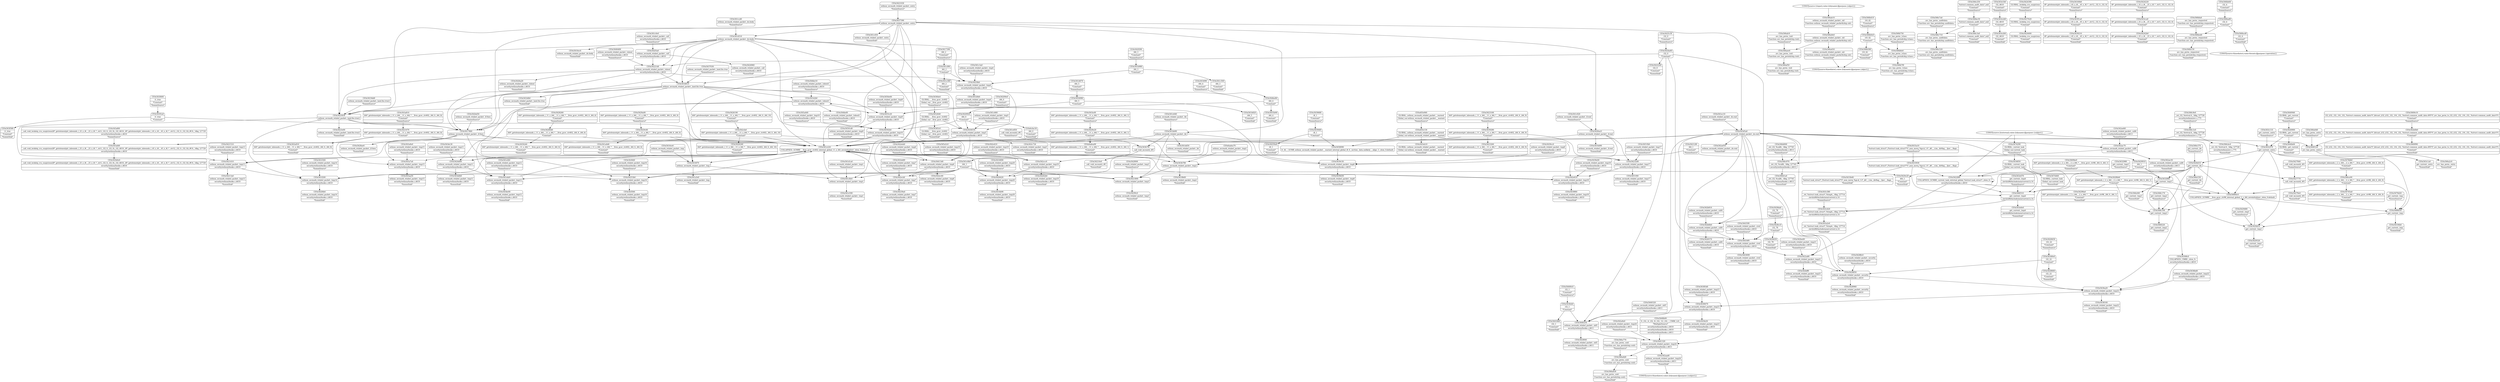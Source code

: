 digraph {
	CE0x563a910 [shape=record,shape=Mrecord,label="{CE0x563a910|i64*_getelementptr_inbounds_(_11_x_i64_,_11_x_i64_*___llvm_gcov_ctr402,_i64_0,_i64_8)|*Constant*|*SummSink*}"]
	CE0x561d510 [shape=record,shape=Mrecord,label="{CE0x561d510|selinux_secmark_relabel_packet:_do.body}"]
	CE0x56298a0 [shape=record,shape=Mrecord,label="{CE0x56298a0|i64*_getelementptr_inbounds_(_2_x_i64_,_2_x_i64_*___llvm_gcov_ctr98,_i64_0,_i64_1)|*Constant*|*SummSink*}"]
	CE0x5632880 [shape=record,shape=Mrecord,label="{CE0x5632880|get_current:_tmp3}"]
	CE0x5624d00 [shape=record,shape=Mrecord,label="{CE0x5624d00|selinux_secmark_relabel_packet:_tmp11|security/selinux/hooks.c,4610}"]
	CE0x566aee0 [shape=record,shape=Mrecord,label="{CE0x566aee0|avc_has_perm:_tsid|Function::avc_has_perm&Arg::tsid::}"]
	CE0x5616d90 [shape=record,shape=Mrecord,label="{CE0x5616d90|selinux_secmark_relabel_packet:_if.end|*SummSink*}"]
	CE0x566c7a0 [shape=record,shape=Mrecord,label="{CE0x566c7a0|avc_has_perm:_auditdata|Function::avc_has_perm&Arg::auditdata::|*SummSource*}"]
	CE0x566a0d0 [shape=record,shape=Mrecord,label="{CE0x566a0d0|avc_has_perm:_entry|*SummSource*}"]
	"CONST[source:1(input),value:2(dynamic)][purpose:{object}]"
	CE0x5621030 [shape=record,shape=Mrecord,label="{CE0x5621030|selinux_secmark_relabel_packet:_entry|*SummSource*}"]
	CE0x561b820 [shape=record,shape=Mrecord,label="{CE0x561b820|i64_5|*Constant*|*SummSink*}"]
	CE0x563e2d0 [shape=record,shape=Mrecord,label="{CE0x563e2d0|i32_4610|*Constant*}"]
	CE0x563b7f0 [shape=record,shape=Mrecord,label="{CE0x563b7f0|_call_void_mcount()_#3}"]
	CE0x5639cc0 [shape=record,shape=Mrecord,label="{CE0x5639cc0|selinux_secmark_relabel_packet:_tmp8|security/selinux/hooks.c,4610|*SummSource*}"]
	CE0x5669be0 [shape=record,shape=Mrecord,label="{CE0x5669be0|i64*_getelementptr_inbounds_(_2_x_i64_,_2_x_i64_*___llvm_gcov_ctr98,_i64_0,_i64_1)|*Constant*|*SummSource*}"]
	CE0x5634850 [shape=record,shape=Mrecord,label="{CE0x5634850|GLOBAL:_current_task|Global_var:current_task}"]
	CE0x5637030 [shape=record,shape=Mrecord,label="{CE0x5637030|selinux_secmark_relabel_packet:_land.lhs.true|*SummSource*}"]
	CE0x561b2b0 [shape=record,shape=Mrecord,label="{CE0x561b2b0|selinux_secmark_relabel_packet:_tobool1|security/selinux/hooks.c,4610}"]
	CE0x5639d30 [shape=record,shape=Mrecord,label="{CE0x5639d30|selinux_secmark_relabel_packet:_tmp8|security/selinux/hooks.c,4610|*SummSink*}"]
	CE0x562f4b0 [shape=record,shape=Mrecord,label="{CE0x562f4b0|selinux_secmark_relabel_packet:_tmp14|security/selinux/hooks.c,4610|*SummSink*}"]
	CE0x5628850 [shape=record,shape=Mrecord,label="{CE0x5628850|selinux_secmark_relabel_packet:_security|security/selinux/hooks.c,4610}"]
	CE0x562ad40 [shape=record,shape=Mrecord,label="{CE0x562ad40|selinux_secmark_relabel_packet:_call6|security/selinux/hooks.c,4613|*SummSource*}"]
	CE0x562b0b0 [shape=record,shape=Mrecord,label="{CE0x562b0b0|i32_(i32,_i32,_i16,_i32,_%struct.common_audit_data*)*_bitcast_(i32_(i32,_i32,_i16,_i32,_%struct.common_audit_data.495*)*_avc_has_perm_to_i32_(i32,_i32,_i16,_i32,_%struct.common_audit_data*)*)|*Constant*}"]
	CE0x56213a0 [shape=record,shape=Mrecord,label="{CE0x56213a0|selinux_secmark_relabel_packet:_tmp13|security/selinux/hooks.c,4610|*SummSink*}"]
	CE0x563aa50 [shape=record,shape=Mrecord,label="{CE0x563aa50|selinux_secmark_relabel_packet:_tmp15|security/selinux/hooks.c,4610|*SummSink*}"]
	CE0x563e670 [shape=record,shape=Mrecord,label="{CE0x563e670|get_current:_tmp4|./arch/x86/include/asm/current.h,14|*SummSource*}"]
	CE0x56365c0 [shape=record,shape=Mrecord,label="{CE0x56365c0|GLOBAL:___llvm_gcov_ctr402|Global_var:__llvm_gcov_ctr402|*SummSink*}"]
	CE0x5616ec0 [shape=record,shape=Mrecord,label="{CE0x5616ec0|selinux_secmark_relabel_packet:_do.body|*SummSink*}"]
	CE0x5655c20 [shape=record,shape=Mrecord,label="{CE0x5655c20|selinux_secmark_relabel_packet:_tmp9|security/selinux/hooks.c,4610}"]
	CE0x5633930 [shape=record,shape=Mrecord,label="{CE0x5633930|%struct.task_struct*_(%struct.task_struct**)*_asm_movq_%gs:$_1:P_,$0_,_r,im,_dirflag_,_fpsr_,_flags_}"]
	CE0x5628ae0 [shape=record,shape=Mrecord,label="{CE0x5628ae0|selinux_secmark_relabel_packet:_if.then|*SummSink*}"]
	CE0x562f290 [shape=record,shape=Mrecord,label="{CE0x562f290|i64_3|*Constant*|*SummSource*}"]
	CE0x5629910 [shape=record,shape=Mrecord,label="{CE0x5629910|i64_1|*Constant*}"]
	CE0x5637620 [shape=record,shape=Mrecord,label="{CE0x5637620|GLOBAL:_lockdep_rcu_suspicious|*Constant*}"]
	CE0x562be60 [shape=record,shape=Mrecord,label="{CE0x562be60|selinux_secmark_relabel_packet:_tmp21|security/selinux/hooks.c,4610|*SummSource*}"]
	CE0x561c8e0 [shape=record,shape=Mrecord,label="{CE0x561c8e0|selinux_secmark_relabel_packet:_tmp1}"]
	CE0x5624400 [shape=record,shape=Mrecord,label="{CE0x5624400|GLOBAL:_lockdep_rcu_suspicious|*Constant*|*SummSink*}"]
	CE0x5616f70 [shape=record,shape=Mrecord,label="{CE0x5616f70|selinux_secmark_relabel_packet:_tmp}"]
	CE0x56391a0 [shape=record,shape=Mrecord,label="{CE0x56391a0|i8*_getelementptr_inbounds_(_45_x_i8_,_45_x_i8_*_.str12,_i32_0,_i32_0)|*Constant*}"]
	CE0x56278e0 [shape=record,shape=Mrecord,label="{CE0x56278e0|_call_void_mcount()_#3|*SummSink*}"]
	CE0x566b7f0 [shape=record,shape=Mrecord,label="{CE0x566b7f0|avc_has_perm:_tclass|Function::avc_has_perm&Arg::tclass::|*SummSink*}"]
	CE0x566f220 [shape=record,shape=Mrecord,label="{CE0x566f220|get_current:_tmp2|*SummSink*}"]
	CE0x561c660 [shape=record,shape=Mrecord,label="{CE0x561c660|selinux_secmark_relabel_packet:_tmp5|security/selinux/hooks.c,4610|*SummSource*}"]
	CE0x56239a0 [shape=record,shape=Mrecord,label="{CE0x56239a0|selinux_secmark_relabel_packet:_tmp7|security/selinux/hooks.c,4610|*SummSink*}"]
	CE0x5627770 [shape=record,shape=Mrecord,label="{CE0x5627770|_call_void_mcount()_#3}"]
	CE0x5626a20 [shape=record,shape=Mrecord,label="{CE0x5626a20|selinux_secmark_relabel_packet:_tobool|security/selinux/hooks.c,4610|*SummSink*}"]
	CE0x563c110 [shape=record,shape=Mrecord,label="{CE0x563c110|get_current:_entry|*SummSource*}"]
	CE0x563c070 [shape=record,shape=Mrecord,label="{CE0x563c070|get_current:_entry}"]
	CE0x563c420 [shape=record,shape=Mrecord,label="{CE0x563c420|_ret_%struct.task_struct*_%tmp4,_!dbg_!27714|./arch/x86/include/asm/current.h,14}"]
	CE0x563cca0 [shape=record,shape=Mrecord,label="{CE0x563cca0|i8*_getelementptr_inbounds_(_25_x_i8_,_25_x_i8_*_.str3,_i32_0,_i32_0)|*Constant*}"]
	CE0x566ab10 [shape=record,shape=Mrecord,label="{CE0x566ab10|selinux_secmark_relabel_packet:_sid|Function::selinux_secmark_relabel_packet&Arg::sid::|*SummSource*}"]
	CE0x566b580 [shape=record,shape=Mrecord,label="{CE0x566b580|i16_42|*Constant*|*SummSink*}"]
	CE0x566c250 [shape=record,shape=Mrecord,label="{CE0x566c250|%struct.common_audit_data*_null|*Constant*|*SummSource*}"]
	CE0x566a770 [shape=record,shape=Mrecord,label="{CE0x566a770|avc_has_perm:_ssid|Function::avc_has_perm&Arg::ssid::|*SummSource*}"]
	CE0x5639c50 [shape=record,shape=Mrecord,label="{CE0x5639c50|selinux_secmark_relabel_packet:_tmp8|security/selinux/hooks.c,4610}"]
	CE0x5643480 [shape=record,shape=Mrecord,label="{CE0x5643480|i32_1|*Constant*|*SummSink*}"]
	CE0x563af60 [shape=record,shape=Mrecord,label="{CE0x563af60|_call_void_lockdep_rcu_suspicious(i8*_getelementptr_inbounds_(_25_x_i8_,_25_x_i8_*_.str3,_i32_0,_i32_0),_i32_4610,_i8*_getelementptr_inbounds_(_45_x_i8_,_45_x_i8_*_.str12,_i32_0,_i32_0))_#10,_!dbg_!27729|security/selinux/hooks.c,4610|*SummSource*}"]
	CE0x561e9b0 [shape=record,shape=Mrecord,label="{CE0x561e9b0|i64_1|*Constant*}"]
	CE0x5628da0 [shape=record,shape=Mrecord,label="{CE0x5628da0|i32_78|*Constant*|*SummSource*}"]
	CE0x56745a0 [shape=record,shape=Mrecord,label="{CE0x56745a0|i64*_getelementptr_inbounds_(_2_x_i64_,_2_x_i64_*___llvm_gcov_ctr98,_i64_0,_i64_0)|*Constant*|*SummSink*}"]
	CE0x566b150 [shape=record,shape=Mrecord,label="{CE0x566b150|avc_has_perm:_requested|Function::avc_has_perm&Arg::requested::|*SummSink*}"]
	CE0x561d1a0 [shape=record,shape=Mrecord,label="{CE0x561d1a0|selinux_secmark_relabel_packet:_tmp1|*SummSource*}"]
	CE0x56364e0 [shape=record,shape=Mrecord,label="{CE0x56364e0|GLOBAL:___llvm_gcov_ctr402|Global_var:__llvm_gcov_ctr402|*SummSource*}"]
	CE0x563d5a0 [shape=record,shape=Mrecord,label="{CE0x563d5a0|selinux_secmark_relabel_packet:_do.end}"]
	CE0x561c0e0 [shape=record,shape=Mrecord,label="{CE0x561c0e0|selinux_secmark_relabel_packet:_call|security/selinux/hooks.c,4610|*SummSource*}"]
	CE0x5621670 [shape=record,shape=Mrecord,label="{CE0x5621670|i64*_getelementptr_inbounds_(_11_x_i64_,_11_x_i64_*___llvm_gcov_ctr402,_i64_0,_i64_8)|*Constant*}"]
	CE0x566f310 [shape=record,shape=Mrecord,label="{CE0x566f310|get_current:_tmp4|./arch/x86/include/asm/current.h,14}"]
	CE0x561ede0 [shape=record,shape=Mrecord,label="{CE0x561ede0|selinux_secmark_relabel_packet:_tmp12|security/selinux/hooks.c,4610}"]
	CE0x563eb10 [shape=record,shape=Mrecord,label="{CE0x563eb10|GLOBAL:_selinux_secmark_relabel_packet.__warned|Global_var:selinux_secmark_relabel_packet.__warned|*SummSink*}"]
	CE0x563f400 [shape=record,shape=Mrecord,label="{CE0x563f400|i1_true|*Constant*|*SummSource*}"]
	CE0x5622a80 [shape=record,shape=Mrecord,label="{CE0x5622a80|selinux_secmark_relabel_packet:_tmp21|security/selinux/hooks.c,4610}"]
	CE0x562a050 [shape=record,shape=Mrecord,label="{CE0x562a050|selinux_secmark_relabel_packet:_do.end|*SummSink*}"]
	CE0x561a0d0 [shape=record,shape=Mrecord,label="{CE0x561a0d0|i64*_getelementptr_inbounds_(_11_x_i64_,_11_x_i64_*___llvm_gcov_ctr402,_i64_0,_i64_0)|*Constant*|*SummSink*}"]
	CE0x5654980 [shape=record,shape=Mrecord,label="{CE0x5654980|i64_5|*Constant*}"]
	CE0x56526b0 [shape=record,shape=Mrecord,label="{CE0x56526b0|selinux_secmark_relabel_packet:_tmp4|security/selinux/hooks.c,4610|*SummSink*}"]
	CE0x563d610 [shape=record,shape=Mrecord,label="{CE0x563d610|selinux_secmark_relabel_packet:_land.lhs.true}"]
	CE0x5626240 [shape=record,shape=Mrecord,label="{CE0x5626240|i64*_getelementptr_inbounds_(_11_x_i64_,_11_x_i64_*___llvm_gcov_ctr402,_i64_0,_i64_10)|*Constant*|*SummSink*}"]
	CE0x56591d0 [shape=record,shape=Mrecord,label="{CE0x56591d0|selinux_secmark_relabel_packet:_tmp9|security/selinux/hooks.c,4610|*SummSink*}"]
	CE0x5620920 [shape=record,shape=Mrecord,label="{CE0x5620920|i64_0|*Constant*}"]
	CE0x5629480 [shape=record,shape=Mrecord,label="{CE0x5629480|get_current:_tmp1|*SummSource*}"]
	CE0x56160b0 [shape=record,shape=Mrecord,label="{CE0x56160b0|i8*_getelementptr_inbounds_(_45_x_i8_,_45_x_i8_*_.str12,_i32_0,_i32_0)|*Constant*|*SummSource*}"]
	CE0x56250a0 [shape=record,shape=Mrecord,label="{CE0x56250a0|i8_1|*Constant*|*SummSink*}"]
	CE0x561f200 [shape=record,shape=Mrecord,label="{CE0x561f200|selinux_secmark_relabel_packet:_tmp14|security/selinux/hooks.c,4610}"]
	CE0x563afd0 [shape=record,shape=Mrecord,label="{CE0x563afd0|_call_void_lockdep_rcu_suspicious(i8*_getelementptr_inbounds_(_25_x_i8_,_25_x_i8_*_.str3,_i32_0,_i32_0),_i32_4610,_i8*_getelementptr_inbounds_(_45_x_i8_,_45_x_i8_*_.str12,_i32_0,_i32_0))_#10,_!dbg_!27729|security/selinux/hooks.c,4610}"]
	CE0x5628f40 [shape=record,shape=Mrecord,label="{CE0x5628f40|selinux_secmark_relabel_packet:_sid5|security/selinux/hooks.c,4611|*SummSink*}"]
	CE0x5626d10 [shape=record,shape=Mrecord,label="{CE0x5626d10|get_current:_bb}"]
	CE0x562b6b0 [shape=record,shape=Mrecord,label="{CE0x562b6b0|selinux_secmark_relabel_packet:_call4|security/selinux/hooks.c,4610}"]
	CE0x563e260 [shape=record,shape=Mrecord,label="{CE0x563e260|i32_4610|*Constant*|*SummSink*}"]
	CE0x566afc0 [shape=record,shape=Mrecord,label="{CE0x566afc0|avc_has_perm:_tsid|Function::avc_has_perm&Arg::tsid::|*SummSource*}"]
	CE0x561bfb0 [shape=record,shape=Mrecord,label="{CE0x561bfb0|selinux_secmark_relabel_packet:_land.lhs.true|*SummSink*}"]
	CE0x56413d0 [shape=record,shape=Mrecord,label="{CE0x56413d0|selinux_secmark_relabel_packet:_tmp6|security/selinux/hooks.c,4610}"]
	CE0x5623e00 [shape=record,shape=Mrecord,label="{CE0x5623e00|selinux_secmark_relabel_packet:_land.lhs.true2|*SummSink*}"]
	CE0x562ccc0 [shape=record,shape=Mrecord,label="{CE0x562ccc0|selinux_secmark_relabel_packet:_tmp19|security/selinux/hooks.c,4610}"]
	CE0x5626420 [shape=record,shape=Mrecord,label="{CE0x5626420|selinux_secmark_relabel_packet:_tmp20|security/selinux/hooks.c,4610}"]
	CE0x56385d0 [shape=record,shape=Mrecord,label="{CE0x56385d0|selinux_secmark_relabel_packet:_tmp23|security/selinux/hooks.c,4610|*SummSource*}"]
	CE0x566ce00 [shape=record,shape=Mrecord,label="{CE0x566ce00|i64*_getelementptr_inbounds_(_2_x_i64_,_2_x_i64_*___llvm_gcov_ctr98,_i64_0,_i64_0)|*Constant*}"]
	CE0x5617390 [shape=record,shape=Mrecord,label="{CE0x5617390|i64_2|*Constant*|*SummSource*}"]
	CE0x5651fb0 [shape=record,shape=Mrecord,label="{CE0x5651fb0|selinux_secmark_relabel_packet:_tmp17|security/selinux/hooks.c,4610|*SummSource*}"]
	CE0x5628960 [shape=record,shape=Mrecord,label="{CE0x5628960|selinux_secmark_relabel_packet:_security|security/selinux/hooks.c,4610|*SummSink*}"]
	CE0x5617860 [shape=record,shape=Mrecord,label="{CE0x5617860|selinux_secmark_relabel_packet:_if.then}"]
	CE0x561e220 [shape=record,shape=Mrecord,label="{CE0x561e220|COLLAPSED:_GCMRE___llvm_gcov_ctr402_internal_global_11_x_i64_zeroinitializer:_elem_0:default:}"]
	CE0x56228f0 [shape=record,shape=Mrecord,label="{CE0x56228f0|COLLAPSED:_GCMRE_current_task_external_global_%struct.task_struct*:_elem_0::|security/selinux/hooks.c,4610}"]
	CE0x5625c30 [shape=record,shape=Mrecord,label="{CE0x5625c30|i32_0|*Constant*|*SummSource*}"]
	CE0x5639f60 [shape=record,shape=Mrecord,label="{CE0x5639f60|selinux_secmark_relabel_packet:_tmp18|security/selinux/hooks.c,4610|*SummSink*}"]
	CE0x563dc30 [shape=record,shape=Mrecord,label="{CE0x563dc30|selinux_secmark_relabel_packet:_tmp11|security/selinux/hooks.c,4610|*SummSource*}"]
	CE0x56209e0 [shape=record,shape=Mrecord,label="{CE0x56209e0|i64_0|*Constant*|*SummSource*}"]
	CE0x566c520 [shape=record,shape=Mrecord,label="{CE0x566c520|avc_has_perm:_auditdata|Function::avc_has_perm&Arg::auditdata::|*SummSink*}"]
	CE0x561dd50 [shape=record,shape=Mrecord,label="{CE0x561dd50|selinux_secmark_relabel_packet:_bb|*SummSink*}"]
	CE0x5632980 [shape=record,shape=Mrecord,label="{CE0x5632980|get_current:_tmp3|*SummSource*}"]
	CE0x5628660 [shape=record,shape=Mrecord,label="{CE0x5628660|i32_22|*Constant*|*SummSink*}"]
	CE0x5618b60 [shape=record,shape=Mrecord,label="{CE0x5618b60|selinux_secmark_relabel_packet:_tmp2|*SummSink*}"]
	CE0x563f580 [shape=record,shape=Mrecord,label="{CE0x563f580|i1_true|*Constant*|*SummSink*}"]
	CE0x5640d00 [shape=record,shape=Mrecord,label="{CE0x5640d00|selinux_secmark_relabel_packet:_tobool|security/selinux/hooks.c,4610|*SummSource*}"]
	CE0x5636550 [shape=record,shape=Mrecord,label="{CE0x5636550|selinux_secmark_relabel_packet:_tmp5|security/selinux/hooks.c,4610}"]
	CE0x5fcf440 [shape=record,shape=Mrecord,label="{CE0x5fcf440|selinux_secmark_relabel_packet:_tmp16|security/selinux/hooks.c,4610|*SummSource*}"]
	CE0x56400c0 [shape=record,shape=Mrecord,label="{CE0x56400c0|i32_1|*Constant*|*SummSource*}"]
	CE0x563feb0 [shape=record,shape=Mrecord,label="{CE0x563feb0|i32_1|*Constant*}"]
	CE0x4f3e130 [shape=record,shape=Mrecord,label="{CE0x4f3e130|GLOBAL:_selinux_secmark_relabel_packet.__warned|Global_var:selinux_secmark_relabel_packet.__warned}"]
	CE0x5640b00 [shape=record,shape=Mrecord,label="{CE0x5640b00|GLOBAL:_get_current|*Constant*|*SummSink*}"]
	CE0x563a7a0 [shape=record,shape=Mrecord,label="{CE0x563a7a0|selinux_secmark_relabel_packet:_tmp15|security/selinux/hooks.c,4610}"]
	CE0x5621510 [shape=record,shape=Mrecord,label="{CE0x5621510|selinux_secmark_relabel_packet:_tmp13|security/selinux/hooks.c,4610|*SummSource*}"]
	CE0x565a440 [shape=record,shape=Mrecord,label="{CE0x565a440|selinux_secmark_relabel_packet:_tmp10|security/selinux/hooks.c,4610|*SummSource*}"]
	CE0x5624a60 [shape=record,shape=Mrecord,label="{CE0x5624a60|i32_0|*Constant*}"]
	CE0x56549f0 [shape=record,shape=Mrecord,label="{CE0x56549f0|i64_4|*Constant*|*SummSource*}"]
	CE0x56253b0 [shape=record,shape=Mrecord,label="{CE0x56253b0|selinux_secmark_relabel_packet:_tmp16|security/selinux/hooks.c,4610}"]
	CE0x5633a10 [shape=record,shape=Mrecord,label="{CE0x5633a10|%struct.task_struct*_(%struct.task_struct**)*_asm_movq_%gs:$_1:P_,$0_,_r,im,_dirflag_,_fpsr_,_flags_|*SummSource*}"]
	CE0x5652640 [shape=record,shape=Mrecord,label="{CE0x5652640|GLOBAL:___llvm_gcov_ctr402|Global_var:__llvm_gcov_ctr402}"]
	CE0x566c710 [shape=record,shape=Mrecord,label="{CE0x566c710|avc_has_perm:_auditdata|Function::avc_has_perm&Arg::auditdata::}"]
	CE0x56336b0 [shape=record,shape=Mrecord,label="{CE0x56336b0|get_current:_tmp|*SummSink*}"]
	CE0x563e540 [shape=record,shape=Mrecord,label="{CE0x563e540|i32_4610|*Constant*|*SummSource*}"]
	CE0x5fcf560 [shape=record,shape=Mrecord,label="{CE0x5fcf560|selinux_secmark_relabel_packet:_tmp16|security/selinux/hooks.c,4610|*SummSink*}"]
	CE0x5621410 [shape=record,shape=Mrecord,label="{CE0x5621410|selinux_secmark_relabel_packet:_tmp13|security/selinux/hooks.c,4610}"]
	CE0x562cfa0 [shape=record,shape=Mrecord,label="{CE0x562cfa0|i64*_getelementptr_inbounds_(_11_x_i64_,_11_x_i64_*___llvm_gcov_ctr402,_i64_0,_i64_10)|*Constant*}"]
	CE0x5616890 [shape=record,shape=Mrecord,label="{CE0x5616890|selinux_secmark_relabel_packet:_tmp20|security/selinux/hooks.c,4610|*SummSource*}"]
	CE0x561e380 [shape=record,shape=Mrecord,label="{CE0x561e380|i64_2|*Constant*|*SummSink*}"]
	CE0x562eb40 [shape=record,shape=Mrecord,label="{CE0x562eb40|selinux_secmark_relabel_packet:_tmp6|security/selinux/hooks.c,4610|*SummSource*}"]
	CE0x5624390 [shape=record,shape=Mrecord,label="{CE0x5624390|GLOBAL:_lockdep_rcu_suspicious|*Constant*|*SummSource*}"]
	CE0x56435f0 [shape=record,shape=Mrecord,label="{CE0x56435f0|selinux_secmark_relabel_packet:_cred|security/selinux/hooks.c,4610|*SummSource*}"]
	CE0x5629d10 [shape=record,shape=Mrecord,label="{CE0x5629d10|get_current:_tmp1}"]
	CE0x56592b0 [shape=record,shape=Mrecord,label="{CE0x56592b0|selinux_secmark_relabel_packet:_tmp10|security/selinux/hooks.c,4610}"]
	CE0x5621800 [shape=record,shape=Mrecord,label="{CE0x5621800|selinux_secmark_relabel_packet:_tmp3}"]
	CE0x561ef40 [shape=record,shape=Mrecord,label="{CE0x561ef40|selinux_secmark_relabel_packet:_tmp12|security/selinux/hooks.c,4610|*SummSource*}"]
	CE0x5639210 [shape=record,shape=Mrecord,label="{CE0x5639210|i8*_getelementptr_inbounds_(_45_x_i8_,_45_x_i8_*_.str12,_i32_0,_i32_0)|*Constant*|*SummSink*}"]
	CE0x5629e20 [shape=record,shape=Mrecord,label="{CE0x5629e20|i64*_getelementptr_inbounds_(_11_x_i64_,_11_x_i64_*___llvm_gcov_ctr402,_i64_0,_i64_1)|*Constant*}"]
	CE0x566a450 [shape=record,shape=Mrecord,label="{CE0x566a450|selinux_secmark_relabel_packet:_sid|Function::selinux_secmark_relabel_packet&Arg::sid::|*SummSink*}"]
	"CONST[source:2(external),value:2(dynamic)][purpose:{subject}]"
	CE0x562ae30 [shape=record,shape=Mrecord,label="{CE0x562ae30|selinux_secmark_relabel_packet:_call6|security/selinux/hooks.c,4613|*SummSink*}"]
	CE0x561ccd0 [shape=record,shape=Mrecord,label="{CE0x561ccd0|selinux_secmark_relabel_packet:_do.body|*SummSource*}"]
	CE0x561d670 [shape=record,shape=Mrecord,label="{CE0x561d670|i64_5|*Constant*|*SummSource*}"]
	CE0x563ddb0 [shape=record,shape=Mrecord,label="{CE0x563ddb0|selinux_secmark_relabel_packet:_tmp11|security/selinux/hooks.c,4610|*SummSink*}"]
	CE0x566a2c0 [shape=record,shape=Mrecord,label="{CE0x566a2c0|avc_has_perm:_entry|*SummSink*}"]
	CE0x56401e0 [shape=record,shape=Mrecord,label="{CE0x56401e0|avc_has_perm:_entry}"]
	CE0x561c3a0 [shape=record,shape=Mrecord,label="{CE0x561c3a0|selinux_secmark_relabel_packet:_tmp4|security/selinux/hooks.c,4610|*SummSource*}"]
	CE0x563a2e0 [shape=record,shape=Mrecord,label="{CE0x563a2e0|_ret_%struct.task_struct*_%tmp4,_!dbg_!27714|./arch/x86/include/asm/current.h,14|*SummSink*}"]
	CE0x5626190 [shape=record,shape=Mrecord,label="{CE0x5626190|i64*_getelementptr_inbounds_(_11_x_i64_,_11_x_i64_*___llvm_gcov_ctr402,_i64_0,_i64_10)|*Constant*|*SummSource*}"]
	CE0x5655b90 [shape=record,shape=Mrecord,label="{CE0x5655b90|i64_4|*Constant*|*SummSink*}"]
	CE0x5641320 [shape=record,shape=Mrecord,label="{CE0x5641320|selinux_secmark_relabel_packet:_tmp24|security/selinux/hooks.c,4611}"]
	CE0x566be30 [shape=record,shape=Mrecord,label="{CE0x566be30|%struct.common_audit_data*_null|*Constant*}"]
	CE0x5678db0 [shape=record,shape=Mrecord,label="{CE0x5678db0|i64*_getelementptr_inbounds_(_2_x_i64_,_2_x_i64_*___llvm_gcov_ctr98,_i64_0,_i64_0)|*Constant*|*SummSource*}"]
	CE0x56221d0 [shape=record,shape=Mrecord,label="{CE0x56221d0|selinux_secmark_relabel_packet:_tobool|security/selinux/hooks.c,4610}"]
	CE0x56884c0 [shape=record,shape=Mrecord,label="{CE0x56884c0|COLLAPSED:_GCMRE___llvm_gcov_ctr98_internal_global_2_x_i64_zeroinitializer:_elem_0:default:}"]
	CE0x561bb90 [shape=record,shape=Mrecord,label="{CE0x561bb90|selinux_secmark_relabel_packet:_bb}"]
	CE0x563e6e0 [shape=record,shape=Mrecord,label="{CE0x563e6e0|get_current:_tmp4|./arch/x86/include/asm/current.h,14|*SummSink*}"]
	CE0x566c1e0 [shape=record,shape=Mrecord,label="{CE0x566c1e0|_ret_i32_%retval.0,_!dbg_!27728|security/selinux/avc.c,775}"]
	"CONST[source:0(mediator),value:0(static)][purpose:{operation}]"
	CE0x5639680 [shape=record,shape=Mrecord,label="{CE0x5639680|i8_1|*Constant*|*SummSource*}"]
	CE0x562ec40 [shape=record,shape=Mrecord,label="{CE0x562ec40|selinux_secmark_relabel_packet:_tmp6|security/selinux/hooks.c,4610|*SummSink*}"]
	CE0x563b0e0 [shape=record,shape=Mrecord,label="{CE0x563b0e0|_call_void_lockdep_rcu_suspicious(i8*_getelementptr_inbounds_(_25_x_i8_,_25_x_i8_*_.str3,_i32_0,_i32_0),_i32_4610,_i8*_getelementptr_inbounds_(_45_x_i8_,_45_x_i8_*_.str12,_i32_0,_i32_0))_#10,_!dbg_!27729|security/selinux/hooks.c,4610|*SummSink*}"]
	CE0x5628d30 [shape=record,shape=Mrecord,label="{CE0x5628d30|i32_78|*Constant*|*SummSink*}"]
	CE0x563f2a0 [shape=record,shape=Mrecord,label="{CE0x563f2a0|i1_true|*Constant*}"]
	CE0x5624220 [shape=record,shape=Mrecord,label="{CE0x5624220|i8*_getelementptr_inbounds_(_25_x_i8_,_25_x_i8_*_.str3,_i32_0,_i32_0)|*Constant*|*SummSource*}"]
	CE0x561ec10 [shape=record,shape=Mrecord,label="{CE0x561ec10|selinux_secmark_relabel_packet:_do.end|*SummSource*}"]
	CE0x5624960 [shape=record,shape=Mrecord,label="{CE0x5624960|selinux_secmark_relabel_packet:_call|security/selinux/hooks.c,4610|*SummSink*}"]
	CE0x563c1a0 [shape=record,shape=Mrecord,label="{CE0x563c1a0|get_current:_entry|*SummSink*}"]
	CE0x566b6e0 [shape=record,shape=Mrecord,label="{CE0x566b6e0|avc_has_perm:_tclass|Function::avc_has_perm&Arg::tclass::}"]
	CE0x561cf90 [shape=record,shape=Mrecord,label="{CE0x561cf90|i64_2|*Constant*}"]
	CE0x5625fb0 [shape=record,shape=Mrecord,label="{CE0x5625fb0|selinux_secmark_relabel_packet:_tmp4|security/selinux/hooks.c,4610}"]
	CE0x5639280 [shape=record,shape=Mrecord,label="{CE0x5639280|i64*_getelementptr_inbounds_(_11_x_i64_,_11_x_i64_*___llvm_gcov_ctr402,_i64_0,_i64_9)|*Constant*}"]
	CE0x5619dd0 [shape=record,shape=Mrecord,label="{CE0x5619dd0|selinux_secmark_relabel_packet:_land.lhs.true2|*SummSource*}"]
	CE0x566bfa0 [shape=record,shape=Mrecord,label="{CE0x566bfa0|avc_has_perm:_requested|Function::avc_has_perm&Arg::requested::|*SummSource*}"]
	CE0x5620e20 [shape=record,shape=Mrecord,label="{CE0x5620e20|i64_1|*Constant*|*SummSink*}"]
	CE0x564bef0 [shape=record,shape=Mrecord,label="{CE0x564bef0|selinux_secmark_relabel_packet:_tobool1|security/selinux/hooks.c,4610|*SummSink*}"]
	CE0x5623260 [shape=record,shape=Mrecord,label="{CE0x5623260|i64*_getelementptr_inbounds_(_11_x_i64_,_11_x_i64_*___llvm_gcov_ctr402,_i64_0,_i64_9)|*Constant*|*SummSink*}"]
	CE0x566c3a0 [shape=record,shape=Mrecord,label="{CE0x566c3a0|%struct.common_audit_data*_null|*Constant*|*SummSink*}"]
	CE0x5628450 [shape=record,shape=Mrecord,label="{CE0x5628450|i32_22|*Constant*|*SummSource*}"]
	CE0x5627840 [shape=record,shape=Mrecord,label="{CE0x5627840|_call_void_mcount()_#3|*SummSource*}"]
	CE0x566a9e0 [shape=record,shape=Mrecord,label="{CE0x566a9e0|selinux_secmark_relabel_packet:_sid|Function::selinux_secmark_relabel_packet&Arg::sid::}"]
	CE0x566efd0 [shape=record,shape=Mrecord,label="{CE0x566efd0|get_current:_tmp3|*SummSink*}"]
	CE0x56210e0 [shape=record,shape=Mrecord,label="{CE0x56210e0|_call_void_mcount()_#3|*SummSink*}"]
	CE0x5628bb0 [shape=record,shape=Mrecord,label="{CE0x5628bb0|i64*_getelementptr_inbounds_(_2_x_i64_,_2_x_i64_*___llvm_gcov_ctr98,_i64_0,_i64_1)|*Constant*}"]
	CE0x5658090 [shape=record,shape=Mrecord,label="{CE0x5658090|0:_i8,_:_GCMR_selinux_secmark_relabel_packet.__warned_internal_global_i8_0,_section_.data.unlikely_,_align_1:_elem_0:default:}"]
	CE0x5622240 [shape=record,shape=Mrecord,label="{CE0x5622240|i32_0|*Constant*|*SummSink*}"]
	CE0x562ecb0 [shape=record,shape=Mrecord,label="{CE0x562ecb0|selinux_secmark_relabel_packet:_tmp7|security/selinux/hooks.c,4610}"]
	CE0x56434f0 [shape=record,shape=Mrecord,label="{CE0x56434f0|selinux_secmark_relabel_packet:_cred|security/selinux/hooks.c,4610}"]
	CE0x5626ac0 [shape=record,shape=Mrecord,label="{CE0x5626ac0|selinux_secmark_relabel_packet:_if.end}"]
	CE0x5640320 [shape=record,shape=Mrecord,label="{CE0x5640320|selinux_secmark_relabel_packet:_sid5|security/selinux/hooks.c,4611|*SummSource*}"]
	CE0x56212f0 [shape=record,shape=Mrecord,label="{CE0x56212f0|i64_1|*Constant*|*SummSource*}"]
	CE0x5674460 [shape=record,shape=Mrecord,label="{CE0x5674460|GLOBAL:_current_task|Global_var:current_task|*SummSink*}"]
	CE0x562f3a0 [shape=record,shape=Mrecord,label="{CE0x562f3a0|selinux_secmark_relabel_packet:_call|security/selinux/hooks.c,4610}"]
	CE0x5629c60 [shape=record,shape=Mrecord,label="{CE0x5629c60|i64*_getelementptr_inbounds_(_11_x_i64_,_11_x_i64_*___llvm_gcov_ctr402,_i64_0,_i64_0)|*Constant*}"]
	CE0x5629a00 [shape=record,shape=Mrecord,label="{CE0x5629a00|i64*_getelementptr_inbounds_(_11_x_i64_,_11_x_i64_*___llvm_gcov_ctr402,_i64_0,_i64_0)|*Constant*|*SummSource*}"]
	CE0x5639e00 [shape=record,shape=Mrecord,label="{CE0x5639e00|selinux_secmark_relabel_packet:_tmp18|security/selinux/hooks.c,4610|*SummSource*}"]
	CE0x56368c0 [shape=record,shape=Mrecord,label="{CE0x56368c0|COLLAPSED:_CMRE:_elem_0::|security/selinux/hooks.c,4610}"]
	CE0x5628260 [shape=record,shape=Mrecord,label="{CE0x5628260|i64*_getelementptr_inbounds_(_11_x_i64_,_11_x_i64_*___llvm_gcov_ctr402,_i64_0,_i64_6)|*Constant*|*SummSource*}"]
	CE0x562bd50 [shape=record,shape=Mrecord,label="{CE0x562bd50|selinux_secmark_relabel_packet:_if.then|*SummSource*}"]
	CE0x6adea00 [shape=record,shape=Mrecord,label="{CE0x6adea00|i64*_getelementptr_inbounds_(_11_x_i64_,_11_x_i64_*___llvm_gcov_ctr402,_i64_0,_i64_1)|*Constant*|*SummSink*}"]
	CE0x566c970 [shape=record,shape=Mrecord,label="{CE0x566c970|_ret_i32_%call6,_!dbg_!27745|security/selinux/hooks.c,4613}"]
	"CONST[source:0(mediator),value:2(dynamic)][purpose:{subject}]"
	CE0x561c020 [shape=record,shape=Mrecord,label="{CE0x561c020|selinux_secmark_relabel_packet:_if.end|*SummSource*}"]
	CE0x561e850 [shape=record,shape=Mrecord,label="{CE0x561e850|_call_void_mcount()_#3|*SummSource*}"]
	CE0x5638160 [shape=record,shape=Mrecord,label="{CE0x5638160|selinux_secmark_relabel_packet:_tmp22|security/selinux/hooks.c,4610|*SummSink*}"]
	CE0x562b810 [shape=record,shape=Mrecord,label="{CE0x562b810|selinux_secmark_relabel_packet:_call4|security/selinux/hooks.c,4610|*SummSource*}"]
	CE0x4f3e060 [shape=record,shape=Mrecord,label="{CE0x4f3e060|GLOBAL:_selinux_secmark_relabel_packet.__warned|Global_var:selinux_secmark_relabel_packet.__warned|*SummSource*}"]
	CE0x561b980 [shape=record,shape=Mrecord,label="{CE0x561b980|i64_3|*Constant*}"]
	CE0x5629520 [shape=record,shape=Mrecord,label="{CE0x5629520|get_current:_tmp1|*SummSink*}"]
	CE0x566af50 [shape=record,shape=Mrecord,label="{CE0x566af50|avc_has_perm:_tsid|Function::avc_has_perm&Arg::tsid::|*SummSink*}"]
	CE0x566b750 [shape=record,shape=Mrecord,label="{CE0x566b750|avc_has_perm:_tclass|Function::avc_has_perm&Arg::tclass::|*SummSource*}"]
	CE0x563a9e0 [shape=record,shape=Mrecord,label="{CE0x563a9e0|selinux_secmark_relabel_packet:_tmp15|security/selinux/hooks.c,4610|*SummSource*}"]
	CE0x562a9e0 [shape=record,shape=Mrecord,label="{CE0x562a9e0|selinux_secmark_relabel_packet:_tmp24|security/selinux/hooks.c,4611|*SummSource*}"]
	CE0x562ac70 [shape=record,shape=Mrecord,label="{CE0x562ac70|selinux_secmark_relabel_packet:_call6|security/selinux/hooks.c,4613}"]
	CE0x566bcd0 [shape=record,shape=Mrecord,label="{CE0x566bcd0|i32_4|*Constant*|*SummSink*}"]
	CE0x566d000 [shape=record,shape=Mrecord,label="{CE0x566d000|_ret_i32_%call6,_!dbg_!27745|security/selinux/hooks.c,4613|*SummSource*}"]
	CE0x566e370 [shape=record,shape=Mrecord,label="{CE0x566e370|get_current:_bb|*SummSource*}"]
	CE0x566bb60 [shape=record,shape=Mrecord,label="{CE0x566bb60|i32_4|*Constant*|*SummSource*}"]
	CE0x56288c0 [shape=record,shape=Mrecord,label="{CE0x56288c0|selinux_secmark_relabel_packet:_security|security/selinux/hooks.c,4610|*SummSource*}"]
	CE0x566b0e0 [shape=record,shape=Mrecord,label="{CE0x566b0e0|i16_42|*Constant*}"]
	CE0x561f300 [shape=record,shape=Mrecord,label="{CE0x561f300|selinux_secmark_relabel_packet:_tmp14|security/selinux/hooks.c,4610|*SummSource*}"]
	CE0x5616b90 [shape=record,shape=Mrecord,label="{CE0x5616b90|selinux_secmark_relabel_packet:_tmp20|security/selinux/hooks.c,4610|*SummSink*}"]
	CE0x5651f40 [shape=record,shape=Mrecord,label="{CE0x5651f40|selinux_secmark_relabel_packet:_tmp17|security/selinux/hooks.c,4610|*SummSink*}"]
	CE0x566cbc0 [shape=record,shape=Mrecord,label="{CE0x566cbc0|_ret_i32_%retval.0,_!dbg_!27728|security/selinux/avc.c,775|*SummSink*}"]
	CE0x562f0c0 [shape=record,shape=Mrecord,label="{CE0x562f0c0|selinux_secmark_relabel_packet:_tmp3|*SummSink*}"]
	CE0x56242b0 [shape=record,shape=Mrecord,label="{CE0x56242b0|i8*_getelementptr_inbounds_(_25_x_i8_,_25_x_i8_*_.str3,_i32_0,_i32_0)|*Constant*|*SummSink*}"]
	CE0x5628cc0 [shape=record,shape=Mrecord,label="{CE0x5628cc0|i32_78|*Constant*}"]
	CE0x5674290 [shape=record,shape=Mrecord,label="{CE0x5674290|GLOBAL:_current_task|Global_var:current_task|*SummSource*}"]
	CE0x56232d0 [shape=record,shape=Mrecord,label="{CE0x56232d0|selinux_secmark_relabel_packet:_tmp17|security/selinux/hooks.c,4610}"]
	CE0x6cfac50 [shape=record,shape=Mrecord,label="{CE0x6cfac50|i64_0|*Constant*|*SummSink*}"]
	CE0x564be10 [shape=record,shape=Mrecord,label="{CE0x564be10|selinux_secmark_relabel_packet:_tobool1|security/selinux/hooks.c,4610|*SummSource*}"]
	CE0x5659240 [shape=record,shape=Mrecord,label="{CE0x5659240|i64*_getelementptr_inbounds_(_11_x_i64_,_11_x_i64_*___llvm_gcov_ctr402,_i64_0,_i64_6)|*Constant*|*SummSink*}"]
	CE0x5688450 [shape=record,shape=Mrecord,label="{CE0x5688450|get_current:_tmp}"]
	CE0x566bed0 [shape=record,shape=Mrecord,label="{CE0x566bed0|avc_has_perm:_requested|Function::avc_has_perm&Arg::requested::}"]
	CE0x562f000 [shape=record,shape=Mrecord,label="{CE0x562f000|selinux_secmark_relabel_packet:_tmp3|*SummSource*}"]
	CE0x566ba80 [shape=record,shape=Mrecord,label="{CE0x566ba80|i32_4|*Constant*}"]
	CE0x5638470 [shape=record,shape=Mrecord,label="{CE0x5638470|selinux_secmark_relabel_packet:_tmp23|security/selinux/hooks.c,4610}"]
	CE0x562e410 [shape=record,shape=Mrecord,label="{CE0x562e410|selinux_secmark_relabel_packet:_tmp19|security/selinux/hooks.c,4610|*SummSource*}"]
	CE0x5626900 [shape=record,shape=Mrecord,label="{CE0x5626900|GLOBAL:_get_current|*Constant*}"]
	CE0x5636a20 [shape=record,shape=Mrecord,label="{CE0x5636a20|selinux_secmark_relabel_packet:_tmp22|security/selinux/hooks.c,4610}"]
	CE0x6adea70 [shape=record,shape=Mrecord,label="{CE0x6adea70|selinux_secmark_relabel_packet:_tmp2|*SummSource*}"]
	CE0x56394f0 [shape=record,shape=Mrecord,label="{CE0x56394f0|i8_1|*Constant*}"]
	CE0x566b410 [shape=record,shape=Mrecord,label="{CE0x566b410|i16_42|*Constant*|*SummSource*}"]
	CE0x568c170 [shape=record,shape=Mrecord,label="{CE0x568c170|get_current:_tmp2|*SummSource*}"]
	CE0x563a810 [shape=record,shape=Mrecord,label="{CE0x563a810|i64*_getelementptr_inbounds_(_11_x_i64_,_11_x_i64_*___llvm_gcov_ctr402,_i64_0,_i64_8)|*Constant*|*SummSource*}"]
	CE0x5636bd0 [shape=record,shape=Mrecord,label="{CE0x5636bd0|selinux_secmark_relabel_packet:_tmp22|security/selinux/hooks.c,4610|*SummSource*}"]
	CE0x5633b40 [shape=record,shape=Mrecord,label="{CE0x5633b40|%struct.task_struct*_(%struct.task_struct**)*_asm_movq_%gs:$_1:P_,$0_,_r,im,_dirflag_,_fpsr_,_flags_|*SummSink*}"]
	CE0x5626570 [shape=record,shape=Mrecord,label="{CE0x5626570|selinux_secmark_relabel_packet:_call4|security/selinux/hooks.c,4610|*SummSink*}"]
	CE0x561e640 [shape=record,shape=Mrecord,label="{CE0x561e640|selinux_secmark_relabel_packet:_bb|*SummSource*}"]
	CE0x566a6d0 [shape=record,shape=Mrecord,label="{CE0x566a6d0|avc_has_perm:_ssid|Function::avc_has_perm&Arg::ssid::}"]
	CE0x5640940 [shape=record,shape=Mrecord,label="{CE0x5640940|GLOBAL:_get_current|*Constant*|*SummSource*}"]
	CE0x566d1a0 [shape=record,shape=Mrecord,label="{CE0x566d1a0|_ret_i32_%call6,_!dbg_!27745|security/selinux/hooks.c,4613|*SummSink*}"]
	CE0x568c100 [shape=record,shape=Mrecord,label="{CE0x568c100|get_current:_tmp2}"]
	CE0x563b780 [shape=record,shape=Mrecord,label="{CE0x563b780|selinux_secmark_relabel_packet:_tmp2}"]
	CE0x563c380 [shape=record,shape=Mrecord,label="{CE0x563c380|_ret_%struct.task_struct*_%tmp4,_!dbg_!27714|./arch/x86/include/asm/current.h,14|*SummSource*}"]
	CE0x5625830 [shape=record,shape=Mrecord,label="{CE0x5625830|selinux_secmark_relabel_packet:_land.lhs.true2}"]
	CE0x562e610 [shape=record,shape=Mrecord,label="{CE0x562e610|selinux_secmark_relabel_packet:_tmp18|security/selinux/hooks.c,4610}"]
	CE0x566c9e0 [shape=record,shape=Mrecord,label="{CE0x566c9e0|_ret_i32_%retval.0,_!dbg_!27728|security/selinux/avc.c,775|*SummSource*}"]
	CE0x5640250 [shape=record,shape=Mrecord,label="{CE0x5640250|selinux_secmark_relabel_packet:_sid5|security/selinux/hooks.c,4611}"]
	CE0x563fa50 [shape=record,shape=Mrecord,label="{CE0x563fa50|selinux_secmark_relabel_packet:_tmp23|security/selinux/hooks.c,4610|*SummSink*}"]
	"CONST[source:0(mediator),value:2(dynamic)][purpose:{object}]"
	CE0x563be00 [shape=record,shape=Mrecord,label="{CE0x563be00|selinux_secmark_relabel_packet:_tmp12|security/selinux/hooks.c,4610|*SummSink*}"]
	CE0x561a3e0 [shape=record,shape=Mrecord,label="{CE0x561a3e0|selinux_secmark_relabel_packet:_tmp|*SummSink*}"]
	CE0x5679d20 [shape=record,shape=Mrecord,label="{CE0x5679d20|get_current:_tmp|*SummSource*}"]
	CE0x5669e10 [shape=record,shape=Mrecord,label="{CE0x5669e10|i32_(i32,_i32,_i16,_i32,_%struct.common_audit_data*)*_bitcast_(i32_(i32,_i32,_i16,_i32,_%struct.common_audit_data.495*)*_avc_has_perm_to_i32_(i32,_i32,_i16,_i32,_%struct.common_audit_data*)*)|*Constant*|*SummSource*}"]
	CE0x565a5c0 [shape=record,shape=Mrecord,label="{CE0x565a5c0|selinux_secmark_relabel_packet:_tmp10|security/selinux/hooks.c,4610|*SummSink*}"]
	CE0x5669f90 [shape=record,shape=Mrecord,label="{CE0x5669f90|i32_(i32,_i32,_i16,_i32,_%struct.common_audit_data*)*_bitcast_(i32_(i32,_i32,_i16,_i32,_%struct.common_audit_data.495*)*_avc_has_perm_to_i32_(i32,_i32,_i16,_i32,_%struct.common_audit_data*)*)|*Constant*|*SummSink*}"]
	CE0x5616ce0 [shape=record,shape=Mrecord,label="{CE0x5616ce0|selinux_secmark_relabel_packet:_tmp|*SummSource*}"]
	CE0x5656e60 [shape=record,shape=Mrecord,label="{CE0x5656e60|selinux_secmark_relabel_packet:_tmp9|security/selinux/hooks.c,4610|*SummSource*}"]
	CE0x566a830 [shape=record,shape=Mrecord,label="{CE0x566a830|avc_has_perm:_ssid|Function::avc_has_perm&Arg::ssid::|*SummSink*}"]
	CE0x56262b0 [shape=record,shape=Mrecord,label="{CE0x56262b0|selinux_secmark_relabel_packet:_tmp19|security/selinux/hooks.c,4610|*SummSink*}"]
	CE0x5623160 [shape=record,shape=Mrecord,label="{CE0x5623160|i64*_getelementptr_inbounds_(_11_x_i64_,_11_x_i64_*___llvm_gcov_ctr402,_i64_0,_i64_9)|*Constant*|*SummSource*}"]
	CE0x5637390 [shape=record,shape=Mrecord,label="{CE0x5637390|selinux_secmark_relabel_packet:_entry}"]
	CE0x563eb80 [shape=record,shape=Mrecord,label="{CE0x563eb80|selinux_secmark_relabel_packet:_tmp7|security/selinux/hooks.c,4610|*SummSource*}"]
	CE0x5643690 [shape=record,shape=Mrecord,label="{CE0x5643690|selinux_secmark_relabel_packet:_cred|security/selinux/hooks.c,4610|*SummSink*}"]
	CE0x562aad0 [shape=record,shape=Mrecord,label="{CE0x562aad0|selinux_secmark_relabel_packet:_tmp24|security/selinux/hooks.c,4611|*SummSink*}"]
	CE0x561c500 [shape=record,shape=Mrecord,label="{CE0x561c500|i64_3|*Constant*|*SummSink*}"]
	CE0x562bff0 [shape=record,shape=Mrecord,label="{CE0x562bff0|selinux_secmark_relabel_packet:_tmp21|security/selinux/hooks.c,4610|*SummSink*}"]
	CE0x563d0e0 [shape=record,shape=Mrecord,label="{CE0x563d0e0|i32_22|*Constant*}"]
	CE0x561bcf0 [shape=record,shape=Mrecord,label="{CE0x561bcf0|i64*_getelementptr_inbounds_(_11_x_i64_,_11_x_i64_*___llvm_gcov_ctr402,_i64_0,_i64_1)|*Constant*|*SummSource*}"]
	CE0x564be80 [shape=record,shape=Mrecord,label="{CE0x564be80|i64_4|*Constant*}"]
	CE0x5648b00 [shape=record,shape=Mrecord,label="{CE0x5648b00|0:_i32,_4:_i32,_8:_i32,_12:_i32,_:_CMRE_4,8_|*MultipleSource*|security/selinux/hooks.c,4610|security/selinux/hooks.c,4610|security/selinux/hooks.c,4611}"]
	CE0x566e530 [shape=record,shape=Mrecord,label="{CE0x566e530|get_current:_bb|*SummSink*}"]
	CE0x56280d0 [shape=record,shape=Mrecord,label="{CE0x56280d0|i64*_getelementptr_inbounds_(_11_x_i64_,_11_x_i64_*___llvm_gcov_ctr402,_i64_0,_i64_6)|*Constant*}"]
	CE0x563c730 [shape=record,shape=Mrecord,label="{CE0x563c730|selinux_secmark_relabel_packet:_tmp5|security/selinux/hooks.c,4610|*SummSink*}"]
	CE0x561e590 [shape=record,shape=Mrecord,label="{CE0x561e590|selinux_secmark_relabel_packet:_tmp1|*SummSink*}"]
	CE0x561c450 [shape=record,shape=Mrecord,label="{CE0x561c450|selinux_secmark_relabel_packet:_entry|*SummSink*}"]
	CE0x5627840 -> CE0x5627770
	CE0x563b780 -> CE0x5618b60
	CE0x563d610 -> CE0x5624d00
	CE0x5629910 -> CE0x5632880
	CE0x5641320 -> CE0x562aad0
	CE0x562eb40 -> CE0x56413d0
	CE0x566afc0 -> CE0x566aee0
	CE0x561d670 -> CE0x5654980
	CE0x562b810 -> CE0x562b6b0
	CE0x5637390 -> CE0x5625830
	CE0x5634850 -> CE0x5674460
	CE0x562b0b0 -> CE0x5669f90
	CE0x561c8e0 -> CE0x561e590
	CE0x561f200 -> CE0x561e220
	CE0x566b6e0 -> CE0x566b7f0
	"CONST[source:1(input),value:2(dynamic)][purpose:{object}]" -> CE0x566ab10
	CE0x5639680 -> CE0x56394f0
	CE0x5639280 -> CE0x56232d0
	CE0x561e220 -> CE0x56413d0
	CE0x56221d0 -> CE0x5617860
	CE0x563d0e0 -> CE0x5628660
	CE0x5628bb0 -> CE0x568c100
	CE0x4f3e130 -> CE0x563eb10
	CE0x561ede0 -> CE0x563be00
	CE0x566f310 -> CE0x563e6e0
	CE0x5637390 -> CE0x561bb90
	CE0x5637390 -> CE0x561d510
	CE0x563d5a0 -> CE0x562ac70
	CE0x5fcf440 -> CE0x56253b0
	CE0x5619dd0 -> CE0x5625830
	CE0x5634850 -> CE0x56228f0
	CE0x563d5a0 -> CE0x562a050
	CE0x563a7a0 -> CE0x563aa50
	CE0x563f2a0 -> CE0x5617860
	CE0x5632880 -> CE0x566efd0
	CE0x5617860 -> CE0x563a7a0
	"CONST[source:2(external),value:2(dynamic)][purpose:{subject}]" -> CE0x5674290
	CE0x56253b0 -> CE0x5fcf560
	CE0x5628850 -> CE0x5636a20
	CE0x5625fb0 -> CE0x5636550
	CE0x5640d00 -> CE0x56221d0
	CE0x56212f0 -> CE0x5629910
	CE0x566be30 -> CE0x566c3a0
	CE0x5639c50 -> CE0x561b2b0
	CE0x568c100 -> CE0x5632880
	CE0x5629910 -> CE0x5629d10
	CE0x5622a80 -> CE0x5628850
	CE0x563d5a0 -> CE0x566c970
	CE0x5626d10 -> CE0x56884c0
	CE0x562f3a0 -> CE0x56221d0
	CE0x5639280 -> CE0x561e220
	CE0x5625830 -> CE0x5621410
	CE0x561ef40 -> CE0x561ede0
	CE0x5626d10 -> CE0x56228f0
	CE0x563d5a0 -> CE0x5640250
	CE0x5640250 -> CE0x5628f40
	CE0x566a770 -> CE0x566a6d0
	CE0x5636bd0 -> CE0x5636a20
	CE0x5639e00 -> CE0x562e610
	CE0x566c970 -> CE0x566d1a0
	CE0x564be80 -> CE0x5655b90
	CE0x5629a00 -> CE0x5629c60
	CE0x56228f0 -> CE0x56228f0
	CE0x5621670 -> CE0x563a910
	CE0x563d610 -> CE0x561bfb0
	CE0x5626d10 -> CE0x568c100
	CE0x561d510 -> CE0x5625830
	CE0x563b7f0 -> CE0x56210e0
	CE0x566a9e0 -> CE0x566aee0
	CE0x56884c0 -> CE0x568c100
	CE0x561bb90 -> CE0x563b7f0
	CE0x5637390 -> CE0x561c450
	CE0x563d5a0 -> CE0x562ccc0
	CE0x562ccc0 -> CE0x56262b0
	CE0x5625c30 -> CE0x5624a60
	CE0x56391a0 -> CE0x5639210
	CE0x562ecb0 -> CE0x56239a0
	CE0x5648b00 -> CE0x5641320
	CE0x5617860 -> CE0x56253b0
	CE0x5626ac0 -> CE0x5616d90
	CE0x5621510 -> CE0x5621410
	CE0x563d5a0 -> CE0x5626420
	CE0x5624d00 -> CE0x563ddb0
	CE0x562ac70 -> CE0x566c970
	CE0x563a810 -> CE0x5621670
	CE0x56228f0 -> CE0x5622a80
	CE0x5636550 -> CE0x56413d0
	CE0x566d000 -> CE0x566c970
	CE0x561cf90 -> CE0x561e380
	CE0x5669e10 -> CE0x562b0b0
	CE0x5632880 -> CE0x56884c0
	CE0x566a0d0 -> CE0x56401e0
	CE0x5640250 -> CE0x5641320
	CE0x566ce00 -> CE0x56745a0
	CE0x562f000 -> CE0x5621800
	CE0x561d510 -> CE0x5636550
	CE0x566bcd0 -> "CONST[source:0(mediator),value:0(static)][purpose:{operation}]"
	CE0x563c380 -> CE0x563c420
	CE0x563c070 -> CE0x5626d10
	CE0x563c070 -> CE0x56884c0
	CE0x5688450 -> CE0x5629d10
	CE0x563c070 -> CE0x5629d10
	CE0x561bb90 -> CE0x561dd50
	CE0x561bb90 -> CE0x563b780
	CE0x5637390 -> CE0x561c8e0
	CE0x56209e0 -> CE0x5620920
	CE0x563d610 -> CE0x5655c20
	CE0x56221d0 -> CE0x5625fb0
	CE0x56280d0 -> CE0x5659240
	CE0x5622a80 -> CE0x562bff0
	CE0x562f290 -> CE0x561b980
	CE0x561f300 -> CE0x561f200
	CE0x561d510 -> CE0x5616ec0
	CE0x563e540 -> CE0x563e2d0
	CE0x56549f0 -> CE0x564be80
	CE0x566ab10 -> CE0x566a9e0
	CE0x5626900 -> CE0x5640b00
	CE0x563feb0 -> CE0x5640250
	CE0x561d1a0 -> CE0x561c8e0
	CE0x566b410 -> CE0x566b0e0
	CE0x5674290 -> CE0x5634850
	CE0x566aee0 -> CE0x566af50
	CE0x5616f70 -> CE0x561a3e0
	CE0x5625fb0 -> CE0x56526b0
	CE0x561d510 -> CE0x562f3a0
	CE0x5637390 -> CE0x563d610
	CE0x4f3e130 -> CE0x5658090
	CE0x5621800 -> CE0x562f0c0
	CE0x563d0e0 -> CE0x5628850
	CE0x56253b0 -> CE0x561e220
	CE0x5639cc0 -> CE0x5639c50
	CE0x5624390 -> CE0x5637620
	CE0x566f310 -> CE0x563c420
	CE0x56221d0 -> CE0x5625830
	CE0x566bb60 -> CE0x566ba80
	CE0x5626900 -> CE0x563c070
	CE0x56434f0 -> CE0x5643690
	CE0x56280d0 -> CE0x561e220
	CE0x561c020 -> CE0x5626ac0
	CE0x56288c0 -> CE0x5628850
	CE0x56364e0 -> CE0x5652640
	CE0x562b6b0 -> CE0x5626570
	CE0x5638470 -> CE0x563fa50
	CE0x561b2b0 -> CE0x564bef0
	CE0x561e9b0 -> CE0x562ecb0
	CE0x562ccc0 -> CE0x5626420
	CE0x56413d0 -> CE0x562ec40
	CE0x5620920 -> CE0x6cfac50
	CE0x5625830 -> CE0x561e220
	CE0x561d510 -> CE0x563d610
	CE0x562b6b0 -> CE0x56434f0
	CE0x563d5a0 -> CE0x5636a20
	CE0x5624d00 -> CE0x561ede0
	CE0x563afd0 -> CE0x563b0e0
	CE0x5623160 -> CE0x5639280
	CE0x561bb90 -> CE0x561e220
	CE0x561b980 -> CE0x561c500
	CE0x561e220 -> CE0x56232d0
	CE0x5628cc0 -> CE0x5628d30
	CE0x566b580 -> "CONST[source:0(mediator),value:2(dynamic)][purpose:{object}]"
	CE0x562a9e0 -> CE0x5641320
	CE0x5629c60 -> CE0x5616f70
	CE0x5637390 -> CE0x563d5a0
	CE0x5634850 -> CE0x566f310
	CE0x561e9b0 -> CE0x561f200
	CE0x5637390 -> CE0x561e220
	CE0x5626420 -> CE0x5616b90
	"CONST[source:2(external),value:2(dynamic)][purpose:{subject}]" -> CE0x56228f0
	CE0x561e9b0 -> CE0x56253b0
	CE0x561ec10 -> CE0x563d5a0
	CE0x5626d10 -> CE0x5627770
	CE0x5654980 -> CE0x561b820
	CE0x561d510 -> CE0x5625fb0
	CE0x566a9e0 -> CE0x566a450
	CE0x5640940 -> CE0x5626900
	CE0x566c1e0 -> CE0x562ac70
	CE0x562e610 -> CE0x5639f60
	CE0x5627770 -> CE0x56278e0
	CE0x562cfa0 -> CE0x5626240
	CE0x5637620 -> CE0x5624400
	CE0x4f3e130 -> CE0x5639c50
	CE0x56232d0 -> CE0x5651f40
	CE0x5652640 -> CE0x5636550
	CE0x563d610 -> CE0x561e220
	CE0x566ba80 -> CE0x566bcd0
	CE0x563feb0 -> CE0x5643480
	CE0x566b0e0 -> CE0x566b580
	CE0x561d510 -> CE0x561e220
	CE0x561e9b0 -> CE0x561c8e0
	CE0x5624a60 -> CE0x56434f0
	CE0x561cf90 -> CE0x5625fb0
	CE0x5624a60 -> CE0x5622240
	CE0x5621800 -> CE0x561e220
	CE0x5617860 -> CE0x563afd0
	CE0x561e220 -> CE0x563b780
	CE0x561d510 -> CE0x5617860
	CE0x56413d0 -> CE0x562ecb0
	CE0x5632980 -> CE0x5632880
	CE0x563d610 -> CE0x5617860
	CE0x561e220 -> CE0x5624d00
	CE0x563d610 -> CE0x561ede0
	CE0x566b750 -> CE0x566b6e0
	CE0x56232d0 -> CE0x562e610
	CE0x566be30 -> CE0x566c710
	CE0x561bb90 -> CE0x5621800
	CE0x566c9e0 -> CE0x566c1e0
	CE0x5639280 -> CE0x5623260
	CE0x566c250 -> CE0x566be30
	CE0x561e640 -> CE0x561bb90
	CE0x56592b0 -> CE0x561e220
	CE0x5637390 -> CE0x5616f70
	CE0x5639c50 -> CE0x5639d30
	CE0x562aad0 -> "CONST[source:0(mediator),value:2(dynamic)][purpose:{subject}]"
	CE0x4f3e060 -> CE0x4f3e130
	CE0x5617390 -> CE0x561cf90
	CE0x561b2b0 -> CE0x5617860
	CE0x56228f0 -> CE0x5636a20
	CE0x5617860 -> CE0x5658090
	CE0x563cca0 -> CE0x56242b0
	CE0x566ce00 -> CE0x5688450
	CE0x566bfa0 -> CE0x566bed0
	CE0x5637390 -> CE0x5617860
	CE0x5624a60 -> CE0x5640250
	CE0x5624a60 -> CE0x56221d0
	CE0x566b0e0 -> CE0x566b6e0
	CE0x563c420 -> CE0x562b6b0
	CE0x563e670 -> CE0x566f310
	CE0x5655c20 -> CE0x56591d0
	CE0x5641320 -> CE0x566a6d0
	CE0x562e410 -> CE0x562ccc0
	CE0x561e9b0 -> CE0x5626420
	CE0x56435f0 -> CE0x56434f0
	CE0x561d510 -> CE0x56413d0
	CE0x56368c0 -> CE0x5636a20
	CE0x5616f70 -> CE0x561c8e0
	CE0x561b980 -> CE0x5625fb0
	CE0x563d5a0 -> CE0x5622a80
	CE0x56592b0 -> CE0x5624d00
	CE0x5625830 -> CE0x561f200
	CE0x5628bb0 -> CE0x56884c0
	CE0x5621410 -> CE0x56213a0
	CE0x5629e20 -> CE0x6adea00
	CE0x563f400 -> CE0x563f2a0
	CE0x561ccd0 -> CE0x561d510
	CE0x562cfa0 -> CE0x562ccc0
	CE0x5616ce0 -> CE0x5616f70
	CE0x5678db0 -> CE0x566ce00
	CE0x5621670 -> CE0x563a7a0
	CE0x5636550 -> CE0x561e220
	CE0x5621030 -> CE0x5637390
	CE0x561e850 -> CE0x563b7f0
	CE0x5629d10 -> CE0x5629520
	"CONST[source:2(external),value:2(dynamic)][purpose:{subject}]" -> CE0x56368c0
	CE0x561e220 -> CE0x562ccc0
	CE0x5628cc0 -> CE0x56434f0
	CE0x5669be0 -> CE0x5628bb0
	CE0x5628bb0 -> CE0x56298a0
	CE0x561ede0 -> CE0x561e220
	CE0x56385d0 -> CE0x5638470
	CE0x563eb80 -> CE0x562ecb0
	CE0x561b2b0 -> CE0x5655c20
	CE0x5629c60 -> CE0x561e220
	CE0x566ba80 -> CE0x566bed0
	CE0x56280d0 -> CE0x5621410
	CE0x56400c0 -> CE0x563feb0
	CE0x5626d10 -> CE0x5632880
	CE0x561e220 -> CE0x563a7a0
	CE0x5638470 -> CE0x5640250
	CE0x566e370 -> CE0x5626d10
	CE0x563dc30 -> CE0x5624d00
	CE0x566bed0 -> CE0x566b150
	CE0x56221d0 -> CE0x563d610
	CE0x56228f0 -> CE0x566f310
	CE0x562ecb0 -> CE0x561e220
	CE0x5637390 -> CE0x5626ac0
	CE0x562b0b0 -> CE0x56401e0
	CE0x563d5a0 -> CE0x563c070
	CE0x564be80 -> CE0x5655c20
	CE0x5679d20 -> CE0x5688450
	CE0x5626ac0 -> CE0x561e220
	CE0x5626ac0 -> CE0x562e610
	CE0x561c8e0 -> CE0x561e220
	CE0x563d5a0 -> CE0x56401e0
	CE0x566c1e0 -> CE0x566cbc0
	CE0x56212f0 -> CE0x561e9b0
	CE0x563d5a0 -> CE0x5641320
	CE0x5620920 -> CE0x5636550
	CE0x5625830 -> CE0x5617860
	CE0x5617860 -> CE0x5628ae0
	CE0x5636a20 -> CE0x5638470
	CE0x56394f0 -> CE0x56250a0
	CE0x562f3a0 -> CE0x5624960
	CE0x5633930 -> CE0x5633b40
	CE0x5626420 -> CE0x561e220
	CE0x566c710 -> CE0x566c520
	CE0x56434f0 -> CE0x5622a80
	CE0x5633930 -> CE0x56228f0
	CE0x5624a60 -> CE0x5628850
	CE0x5640320 -> CE0x5640250
	CE0x563d610 -> CE0x5639c50
	CE0x5656e60 -> CE0x5655c20
	CE0x564be10 -> CE0x561b2b0
	CE0x566ce00 -> CE0x56884c0
	CE0x561c3a0 -> CE0x5625fb0
	CE0x563d610 -> CE0x5625830
	CE0x562be60 -> CE0x5622a80
	CE0x56160b0 -> CE0x56391a0
	CE0x5651fb0 -> CE0x56232d0
	CE0x5625830 -> CE0x5623e00
	CE0x563a9e0 -> CE0x563a7a0
	CE0x563a7a0 -> CE0x56253b0
	CE0x566a450 -> "CONST[source:0(mediator),value:2(dynamic)][purpose:{object}]"
	CE0x5626190 -> CE0x562cfa0
	CE0x5626d10 -> CE0x563c420
	CE0x568c100 -> CE0x566f220
	CE0x5628da0 -> CE0x5628cc0
	CE0x5629d10 -> CE0x56884c0
	CE0x563c070 -> CE0x563c1a0
	CE0x5629e20 -> CE0x561e220
	CE0x563e2d0 -> CE0x563e260
	CE0x5628450 -> CE0x563d0e0
	CE0x5688450 -> CE0x56336b0
	CE0x56592b0 -> CE0x565a5c0
	CE0x563c070 -> CE0x5688450
	CE0x5626d10 -> CE0x566f310
	CE0x5628260 -> CE0x56280d0
	CE0x561e220 -> CE0x5616f70
	CE0x561e9b0 -> CE0x5621800
	CE0x5637030 -> CE0x563d610
	CE0x5628850 -> CE0x5628960
	CE0x5655c20 -> CE0x56592b0
	CE0x5626d10 -> CE0x566e530
	CE0x563d5a0 -> CE0x5638470
	CE0x565a440 -> CE0x56592b0
	CE0x563c420 -> CE0x563a2e0
	CE0x561e9b0 -> CE0x5620e20
	CE0x563d5a0 -> CE0x56434f0
	CE0x562ac70 -> CE0x562ae30
	CE0x5629910 -> CE0x5620e20
	CE0x561f200 -> CE0x562f4b0
	CE0x5621670 -> CE0x561e220
	CE0x5658090 -> CE0x5639c50
	CE0x563d610 -> CE0x56592b0
	CE0x563d5a0 -> CE0x562b6b0
	CE0x5629c60 -> CE0x561a0d0
	CE0x561e9b0 -> CE0x561ede0
	CE0x561e220 -> CE0x5621410
	CE0x56401e0 -> CE0x566a2c0
	CE0x5624220 -> CE0x563cca0
	CE0x5652640 -> CE0x56365c0
	CE0x561c0e0 -> CE0x562f3a0
	CE0x5636550 -> CE0x563c730
	CE0x561e9b0 -> CE0x562e610
	CE0x563d610 -> CE0x561b2b0
	CE0x56221d0 -> CE0x5626a20
	CE0x5633a10 -> CE0x5633930
	CE0x562e610 -> CE0x561e220
	CE0x561d510 -> CE0x56221d0
	CE0x563c110 -> CE0x563c070
	CE0x5652640 -> CE0x56592b0
	CE0x5629e20 -> CE0x563b780
	CE0x5617860 -> CE0x561e220
	CE0x561bcf0 -> CE0x5629e20
	CE0x563af60 -> CE0x563afd0
	CE0x5626ac0 -> CE0x56232d0
	CE0x563d5a0 -> CE0x5628850
	CE0x6adea70 -> CE0x563b780
	CE0x5616890 -> CE0x5626420
	CE0x5636a20 -> CE0x5638160
	CE0x5629480 -> CE0x5629d10
	CE0x566a6d0 -> CE0x566a830
	CE0x566c7a0 -> CE0x566c710
	CE0x5621410 -> CE0x561f200
	CE0x562ad40 -> CE0x562ac70
	CE0x5654980 -> CE0x5655c20
	CE0x5633930 -> CE0x566f310
	CE0x56884c0 -> CE0x5688450
	CE0x561d510 -> CE0x562ecb0
	CE0x563b780 -> CE0x5621800
	CE0x562bd50 -> CE0x5617860
	CE0x5620920 -> CE0x56592b0
	CE0x563f2a0 -> CE0x563f580
	CE0x561b2b0 -> CE0x5625830
	CE0x562cfa0 -> CE0x561e220
	CE0x563d5a0 -> CE0x561e220
	CE0x56394f0 -> CE0x5658090
	CE0x561c660 -> CE0x5636550
	CE0x568c170 -> CE0x568c100
}